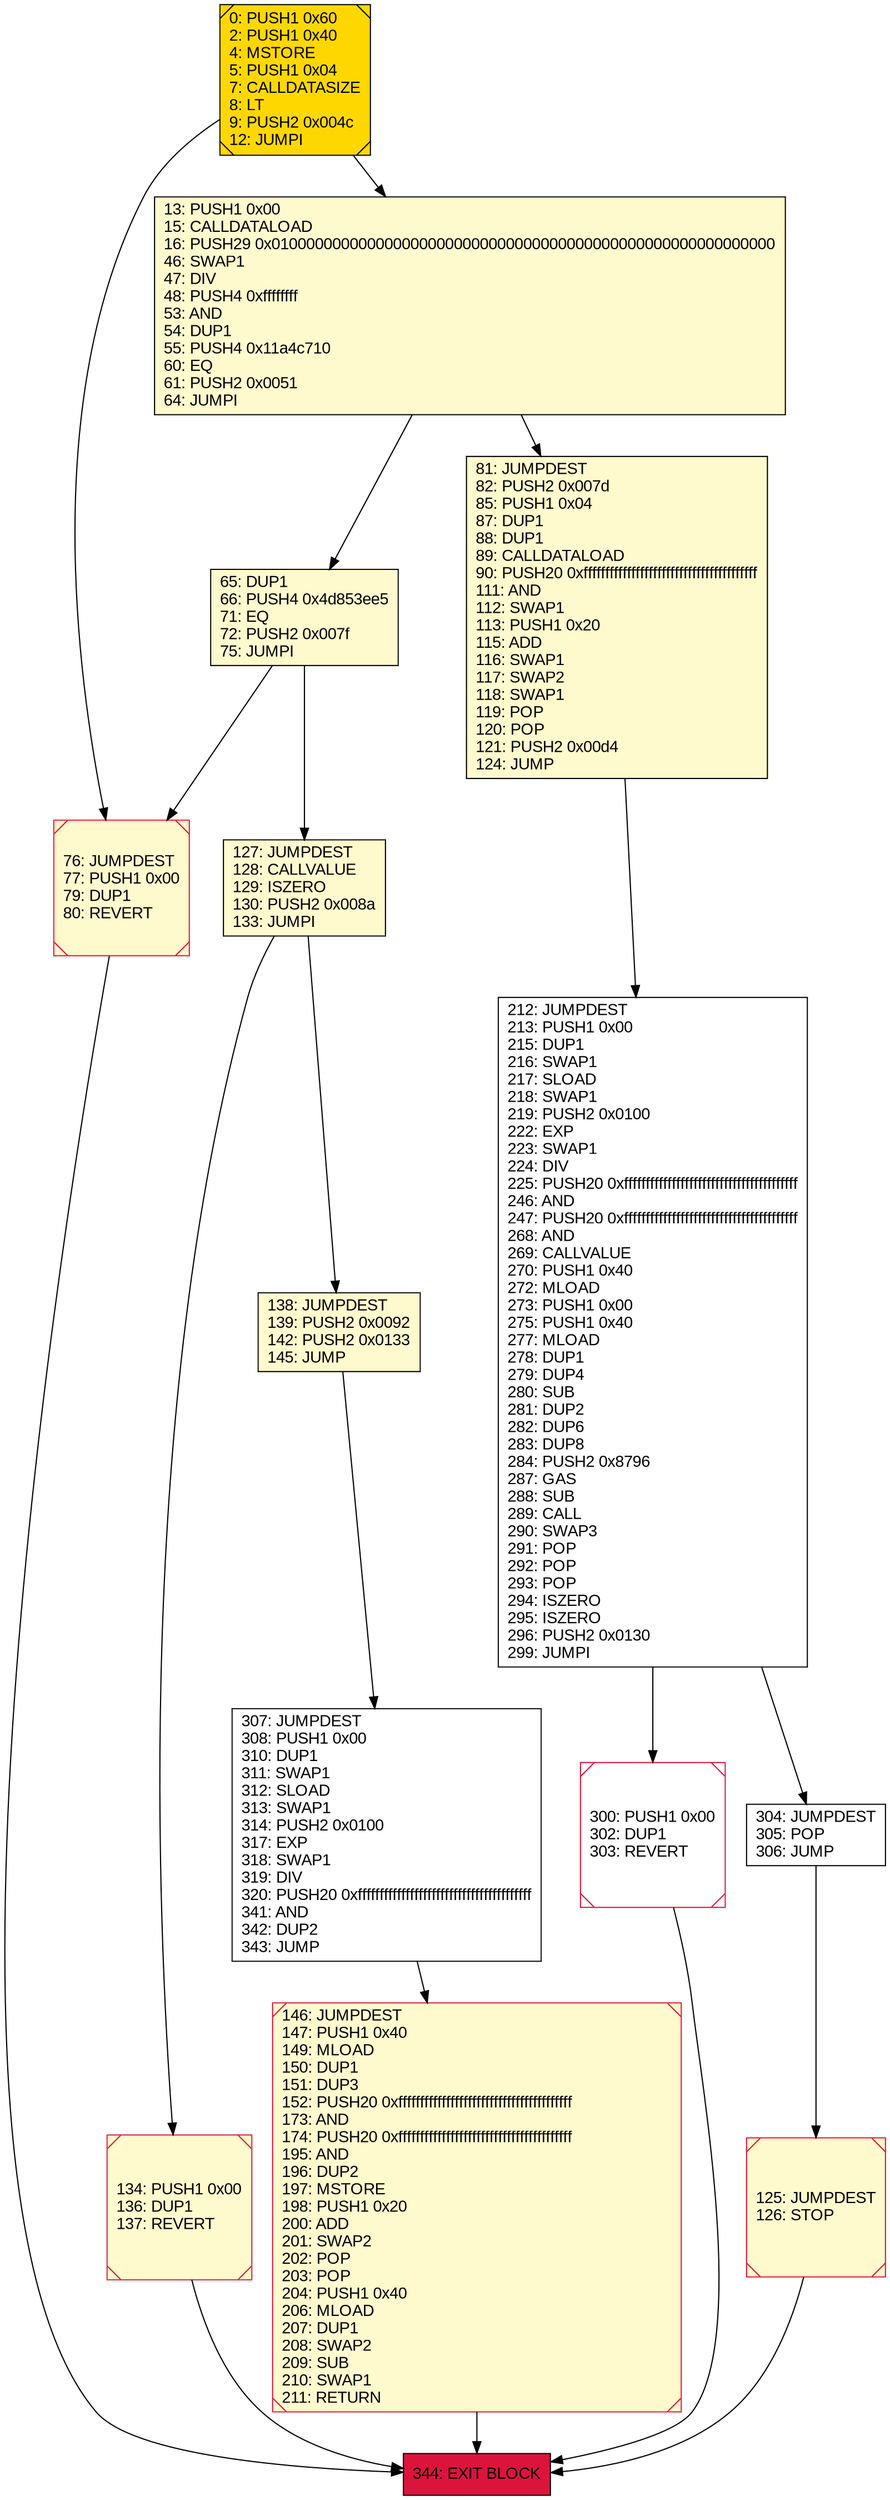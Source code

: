 digraph G {
bgcolor=transparent rankdir=UD;
node [shape=box style=filled color=black fillcolor=white fontname=arial fontcolor=black];
65 [label="65: DUP1\l66: PUSH4 0x4d853ee5\l71: EQ\l72: PUSH2 0x007f\l75: JUMPI\l" fillcolor=lemonchiffon ];
146 [label="146: JUMPDEST\l147: PUSH1 0x40\l149: MLOAD\l150: DUP1\l151: DUP3\l152: PUSH20 0xffffffffffffffffffffffffffffffffffffffff\l173: AND\l174: PUSH20 0xffffffffffffffffffffffffffffffffffffffff\l195: AND\l196: DUP2\l197: MSTORE\l198: PUSH1 0x20\l200: ADD\l201: SWAP2\l202: POP\l203: POP\l204: PUSH1 0x40\l206: MLOAD\l207: DUP1\l208: SWAP2\l209: SUB\l210: SWAP1\l211: RETURN\l" fillcolor=lemonchiffon shape=Msquare color=crimson ];
307 [label="307: JUMPDEST\l308: PUSH1 0x00\l310: DUP1\l311: SWAP1\l312: SLOAD\l313: SWAP1\l314: PUSH2 0x0100\l317: EXP\l318: SWAP1\l319: DIV\l320: PUSH20 0xffffffffffffffffffffffffffffffffffffffff\l341: AND\l342: DUP2\l343: JUMP\l" ];
0 [label="0: PUSH1 0x60\l2: PUSH1 0x40\l4: MSTORE\l5: PUSH1 0x04\l7: CALLDATASIZE\l8: LT\l9: PUSH2 0x004c\l12: JUMPI\l" fillcolor=lemonchiffon shape=Msquare fillcolor=gold ];
134 [label="134: PUSH1 0x00\l136: DUP1\l137: REVERT\l" fillcolor=lemonchiffon shape=Msquare color=crimson ];
76 [label="76: JUMPDEST\l77: PUSH1 0x00\l79: DUP1\l80: REVERT\l" fillcolor=lemonchiffon shape=Msquare color=crimson ];
125 [label="125: JUMPDEST\l126: STOP\l" fillcolor=lemonchiffon shape=Msquare color=crimson ];
212 [label="212: JUMPDEST\l213: PUSH1 0x00\l215: DUP1\l216: SWAP1\l217: SLOAD\l218: SWAP1\l219: PUSH2 0x0100\l222: EXP\l223: SWAP1\l224: DIV\l225: PUSH20 0xffffffffffffffffffffffffffffffffffffffff\l246: AND\l247: PUSH20 0xffffffffffffffffffffffffffffffffffffffff\l268: AND\l269: CALLVALUE\l270: PUSH1 0x40\l272: MLOAD\l273: PUSH1 0x00\l275: PUSH1 0x40\l277: MLOAD\l278: DUP1\l279: DUP4\l280: SUB\l281: DUP2\l282: DUP6\l283: DUP8\l284: PUSH2 0x8796\l287: GAS\l288: SUB\l289: CALL\l290: SWAP3\l291: POP\l292: POP\l293: POP\l294: ISZERO\l295: ISZERO\l296: PUSH2 0x0130\l299: JUMPI\l" ];
300 [label="300: PUSH1 0x00\l302: DUP1\l303: REVERT\l" shape=Msquare color=crimson ];
138 [label="138: JUMPDEST\l139: PUSH2 0x0092\l142: PUSH2 0x0133\l145: JUMP\l" fillcolor=lemonchiffon ];
81 [label="81: JUMPDEST\l82: PUSH2 0x007d\l85: PUSH1 0x04\l87: DUP1\l88: DUP1\l89: CALLDATALOAD\l90: PUSH20 0xffffffffffffffffffffffffffffffffffffffff\l111: AND\l112: SWAP1\l113: PUSH1 0x20\l115: ADD\l116: SWAP1\l117: SWAP2\l118: SWAP1\l119: POP\l120: POP\l121: PUSH2 0x00d4\l124: JUMP\l" fillcolor=lemonchiffon ];
13 [label="13: PUSH1 0x00\l15: CALLDATALOAD\l16: PUSH29 0x0100000000000000000000000000000000000000000000000000000000\l46: SWAP1\l47: DIV\l48: PUSH4 0xffffffff\l53: AND\l54: DUP1\l55: PUSH4 0x11a4c710\l60: EQ\l61: PUSH2 0x0051\l64: JUMPI\l" fillcolor=lemonchiffon ];
304 [label="304: JUMPDEST\l305: POP\l306: JUMP\l" ];
344 [label="344: EXIT BLOCK\l" fillcolor=crimson ];
127 [label="127: JUMPDEST\l128: CALLVALUE\l129: ISZERO\l130: PUSH2 0x008a\l133: JUMPI\l" fillcolor=lemonchiffon ];
13 -> 81;
307 -> 146;
212 -> 300;
65 -> 76;
138 -> 307;
0 -> 76;
76 -> 344;
125 -> 344;
13 -> 65;
127 -> 138;
0 -> 13;
300 -> 344;
81 -> 212;
146 -> 344;
65 -> 127;
127 -> 134;
212 -> 304;
304 -> 125;
134 -> 344;
}